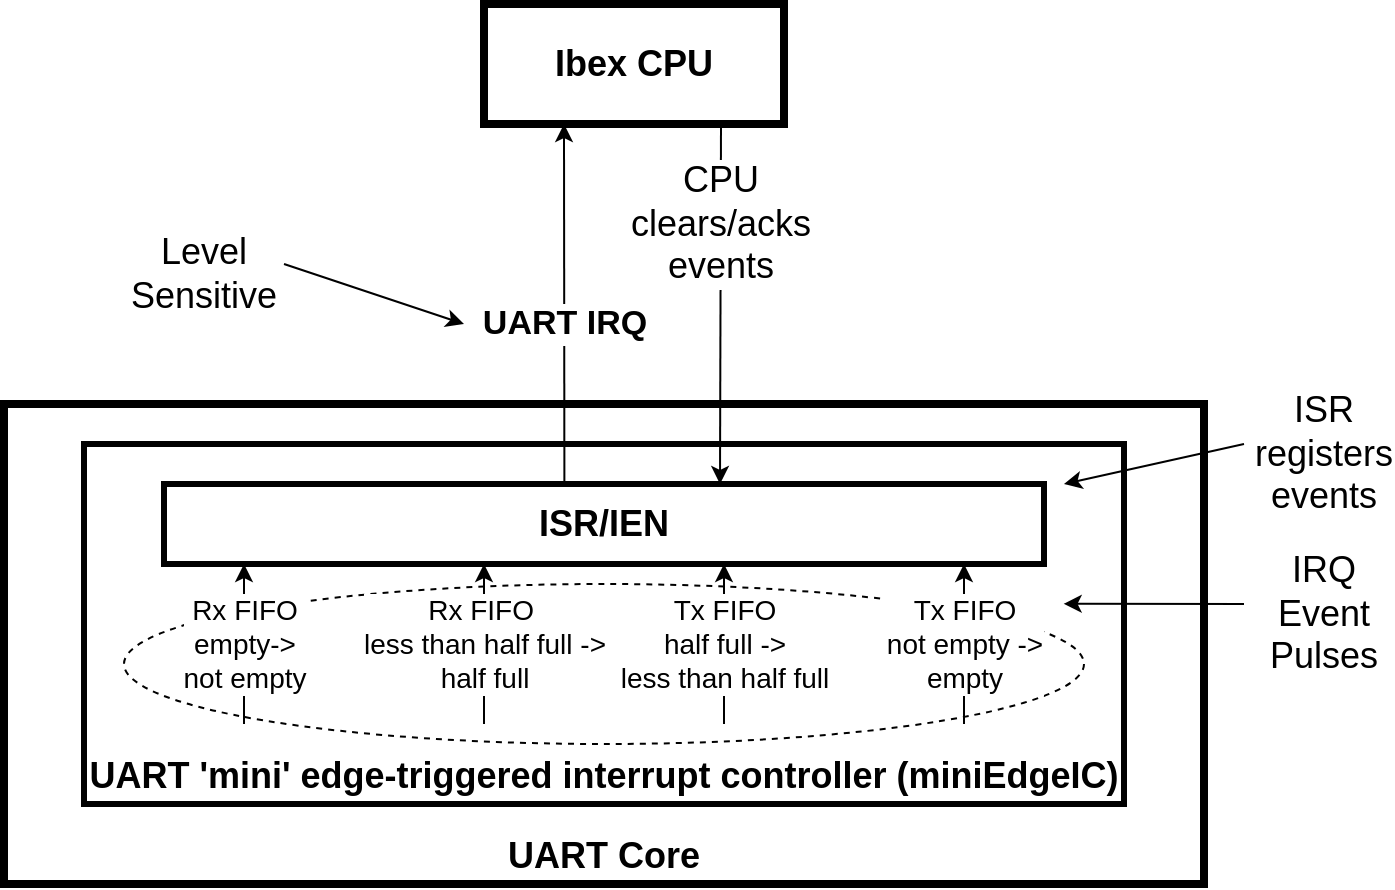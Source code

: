 <mxfile version="24.5.3" type="device">
  <diagram name="Page-1" id="mYTrezYkpWKf6fuf-IEJ">
    <mxGraphModel dx="1350" dy="829" grid="1" gridSize="10" guides="1" tooltips="1" connect="1" arrows="1" fold="1" page="1" pageScale="1" pageWidth="850" pageHeight="1100" math="0" shadow="0">
      <root>
        <mxCell id="0" />
        <mxCell id="1" parent="0" />
        <mxCell id="PF-537-ETVLi_I950rD3-22" value="UART Core" style="rounded=0;whiteSpace=wrap;html=1;verticalAlign=bottom;fontSize=18;fontStyle=1;strokeWidth=4;" parent="1" vertex="1">
          <mxGeometry x="40" y="240" width="600" height="240" as="geometry" />
        </mxCell>
        <mxCell id="PF-537-ETVLi_I950rD3-21" value="UART &#39;mini&#39; edge-triggered interrupt controller (miniEdgeIC)" style="rounded=0;whiteSpace=wrap;html=1;verticalAlign=bottom;fontSize=18;fontStyle=1;strokeWidth=3;" parent="1" vertex="1">
          <mxGeometry x="80" y="260" width="520" height="180" as="geometry" />
        </mxCell>
        <mxCell id="PF-537-ETVLi_I950rD3-4" value="Tx FIFO&lt;div style=&quot;font-size: 14px;&quot;&gt;half full -&amp;gt;&lt;/div&gt;&lt;div style=&quot;font-size: 14px;&quot;&gt;less than half full&lt;/div&gt;" style="endArrow=classic;html=1;rounded=0;fontSize=14;" parent="1" edge="1">
          <mxGeometry width="50" height="50" relative="1" as="geometry">
            <mxPoint x="400" y="400" as="sourcePoint" />
            <mxPoint x="400" y="320" as="targetPoint" />
          </mxGeometry>
        </mxCell>
        <mxCell id="PF-537-ETVLi_I950rD3-8" value="" style="ellipse;whiteSpace=wrap;html=1;fillColor=none;dashed=1;fontSize=14;" parent="1" vertex="1">
          <mxGeometry x="100" y="330" width="480" height="80" as="geometry" />
        </mxCell>
        <mxCell id="PF-537-ETVLi_I950rD3-1" value="ISR/IEN" style="rounded=0;whiteSpace=wrap;html=1;fontSize=18;fontStyle=1;strokeWidth=3;" parent="1" vertex="1">
          <mxGeometry x="120" y="280" width="440" height="40" as="geometry" />
        </mxCell>
        <mxCell id="PF-537-ETVLi_I950rD3-2" value="Rx FIFO&lt;div style=&quot;font-size: 14px;&quot;&gt;empty-&amp;gt;&lt;/div&gt;&lt;div style=&quot;font-size: 14px;&quot;&gt;not empty&lt;/div&gt;" style="endArrow=classic;html=1;rounded=0;fontSize=14;" parent="1" edge="1">
          <mxGeometry width="50" height="50" relative="1" as="geometry">
            <mxPoint x="160" y="400" as="sourcePoint" />
            <mxPoint x="160" y="320" as="targetPoint" />
          </mxGeometry>
        </mxCell>
        <mxCell id="PF-537-ETVLi_I950rD3-3" value="Rx FIFO&amp;nbsp;&lt;div style=&quot;font-size: 14px;&quot;&gt;less than half full -&amp;gt;&lt;div style=&quot;font-size: 14px;&quot;&gt;&lt;div style=&quot;font-size: 14px;&quot;&gt;half full&lt;/div&gt;&lt;/div&gt;&lt;/div&gt;" style="endArrow=classic;html=1;rounded=0;fontSize=14;" parent="1" edge="1">
          <mxGeometry width="50" height="50" relative="1" as="geometry">
            <mxPoint x="280" y="400" as="sourcePoint" />
            <mxPoint x="280" y="320" as="targetPoint" />
          </mxGeometry>
        </mxCell>
        <mxCell id="PF-537-ETVLi_I950rD3-5" value="Tx FIFO&lt;div style=&quot;font-size: 14px;&quot;&gt;not empty -&amp;gt;&lt;/div&gt;&lt;div style=&quot;font-size: 14px;&quot;&gt;empty&lt;/div&gt;" style="endArrow=classic;html=1;rounded=0;fontSize=14;" parent="1" edge="1">
          <mxGeometry width="50" height="50" relative="1" as="geometry">
            <mxPoint x="520" y="400" as="sourcePoint" />
            <mxPoint x="520" y="320" as="targetPoint" />
          </mxGeometry>
        </mxCell>
        <mxCell id="PF-537-ETVLi_I950rD3-6" value="Ibex CPU" style="rounded=0;whiteSpace=wrap;html=1;fontSize=18;fontStyle=1;strokeWidth=4;" parent="1" vertex="1">
          <mxGeometry x="280" y="40" width="150" height="60" as="geometry" />
        </mxCell>
        <mxCell id="PF-537-ETVLi_I950rD3-7" value="UART IRQ" style="endArrow=classic;html=1;rounded=0;exitX=0.455;exitY=-0.025;exitDx=0;exitDy=0;exitPerimeter=0;fontSize=17;fontStyle=1" parent="1" source="PF-537-ETVLi_I950rD3-1" edge="1">
          <mxGeometry x="-0.117" width="50" height="50" relative="1" as="geometry">
            <mxPoint x="340" y="240" as="sourcePoint" />
            <mxPoint x="320" y="100" as="targetPoint" />
            <mxPoint as="offset" />
          </mxGeometry>
        </mxCell>
        <mxCell id="PF-537-ETVLi_I950rD3-12" value="IRQ Event&lt;div style=&quot;font-size: 18px;&quot;&gt;Pulses&lt;/div&gt;" style="text;html=1;align=center;verticalAlign=middle;whiteSpace=wrap;rounded=0;fontSize=18;" parent="1" vertex="1">
          <mxGeometry x="670" y="330" width="60" height="30" as="geometry" />
        </mxCell>
        <mxCell id="PF-537-ETVLi_I950rD3-13" value="Level Sensitive" style="text;html=1;align=center;verticalAlign=middle;whiteSpace=wrap;rounded=0;fontSize=18;" parent="1" vertex="1">
          <mxGeometry x="110" y="160" width="60" height="30" as="geometry" />
        </mxCell>
        <mxCell id="PF-537-ETVLi_I950rD3-14" value="" style="endArrow=classic;html=1;rounded=0;" parent="1" edge="1">
          <mxGeometry width="50" height="50" relative="1" as="geometry">
            <mxPoint x="180" y="170" as="sourcePoint" />
            <mxPoint x="270" y="200" as="targetPoint" />
          </mxGeometry>
        </mxCell>
        <mxCell id="PF-537-ETVLi_I950rD3-15" value="" style="endArrow=classic;html=1;rounded=0;entryX=0.942;entryY=0.444;entryDx=0;entryDy=0;entryPerimeter=0;" parent="1" target="PF-537-ETVLi_I950rD3-21" edge="1">
          <mxGeometry width="50" height="50" relative="1" as="geometry">
            <mxPoint x="660" y="340" as="sourcePoint" />
            <mxPoint x="590" y="340" as="targetPoint" />
          </mxGeometry>
        </mxCell>
        <mxCell id="PF-537-ETVLi_I950rD3-17" value="ISR registers events" style="text;html=1;align=center;verticalAlign=middle;whiteSpace=wrap;rounded=0;fontSize=18;" parent="1" vertex="1">
          <mxGeometry x="670" y="250" width="60" height="30" as="geometry" />
        </mxCell>
        <mxCell id="PF-537-ETVLi_I950rD3-18" value="" style="endArrow=classic;html=1;rounded=0;" parent="1" edge="1">
          <mxGeometry width="50" height="50" relative="1" as="geometry">
            <mxPoint x="660" y="260" as="sourcePoint" />
            <mxPoint x="570" y="280" as="targetPoint" />
          </mxGeometry>
        </mxCell>
        <mxCell id="PF-537-ETVLi_I950rD3-19" value="CPU&lt;div style=&quot;font-size: 18px;&quot;&gt;clears/acks&lt;/div&gt;&lt;div style=&quot;font-size: 18px;&quot;&gt;events&lt;/div&gt;" style="endArrow=classic;html=1;rounded=0;exitX=0.79;exitY=1;exitDx=0;exitDy=0;exitPerimeter=0;fontSize=18;" parent="1" source="PF-537-ETVLi_I950rD3-6" edge="1">
          <mxGeometry x="-0.444" width="50" height="50" relative="1" as="geometry">
            <mxPoint x="400" y="160" as="sourcePoint" />
            <mxPoint x="398" y="280" as="targetPoint" />
            <mxPoint as="offset" />
          </mxGeometry>
        </mxCell>
      </root>
    </mxGraphModel>
  </diagram>
</mxfile>
